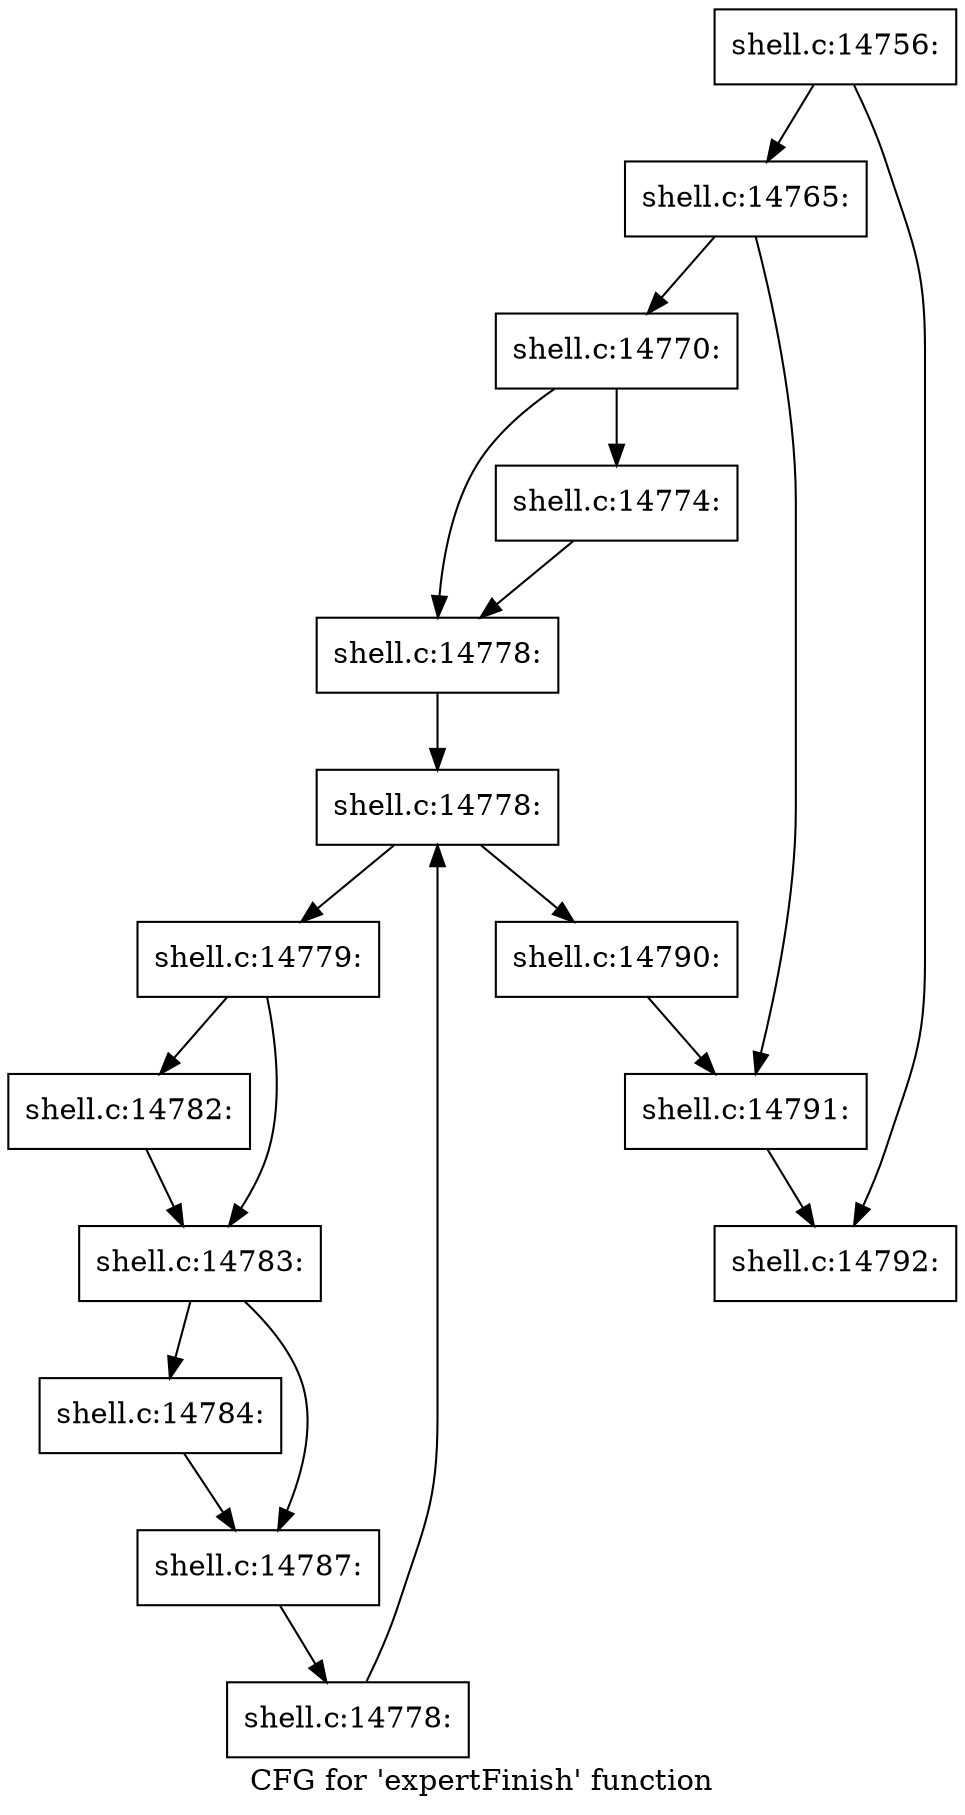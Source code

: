 digraph "CFG for 'expertFinish' function" {
	label="CFG for 'expertFinish' function";

	Node0x560276e62f90 [shape=record,label="{shell.c:14756:}"];
	Node0x560276e62f90 -> Node0x560277032620;
	Node0x560276e62f90 -> Node0x560277032670;
	Node0x560277032620 [shape=record,label="{shell.c:14765:}"];
	Node0x560277032620 -> Node0x5602770338b0;
	Node0x560277032620 -> Node0x560277033900;
	Node0x5602770338b0 [shape=record,label="{shell.c:14770:}"];
	Node0x5602770338b0 -> Node0x560277034480;
	Node0x5602770338b0 -> Node0x5602770344d0;
	Node0x560277034480 [shape=record,label="{shell.c:14774:}"];
	Node0x560277034480 -> Node0x5602770344d0;
	Node0x5602770344d0 [shape=record,label="{shell.c:14778:}"];
	Node0x5602770344d0 -> Node0x5602770b7170;
	Node0x5602770b7170 [shape=record,label="{shell.c:14778:}"];
	Node0x5602770b7170 -> Node0x5602770b7390;
	Node0x5602770b7170 -> Node0x5602770b6fc0;
	Node0x5602770b7390 [shape=record,label="{shell.c:14779:}"];
	Node0x5602770b7390 -> Node0x5602770b89a0;
	Node0x5602770b7390 -> Node0x5602770b89f0;
	Node0x5602770b89a0 [shape=record,label="{shell.c:14782:}"];
	Node0x5602770b89a0 -> Node0x5602770b89f0;
	Node0x5602770b89f0 [shape=record,label="{shell.c:14783:}"];
	Node0x5602770b89f0 -> Node0x5602770b9080;
	Node0x5602770b89f0 -> Node0x5602770b90d0;
	Node0x5602770b9080 [shape=record,label="{shell.c:14784:}"];
	Node0x5602770b9080 -> Node0x5602770b90d0;
	Node0x5602770b90d0 [shape=record,label="{shell.c:14787:}"];
	Node0x5602770b90d0 -> Node0x5602770b7300;
	Node0x5602770b7300 [shape=record,label="{shell.c:14778:}"];
	Node0x5602770b7300 -> Node0x5602770b7170;
	Node0x5602770b6fc0 [shape=record,label="{shell.c:14790:}"];
	Node0x5602770b6fc0 -> Node0x560277033900;
	Node0x560277033900 [shape=record,label="{shell.c:14791:}"];
	Node0x560277033900 -> Node0x560277032670;
	Node0x560277032670 [shape=record,label="{shell.c:14792:}"];
}
